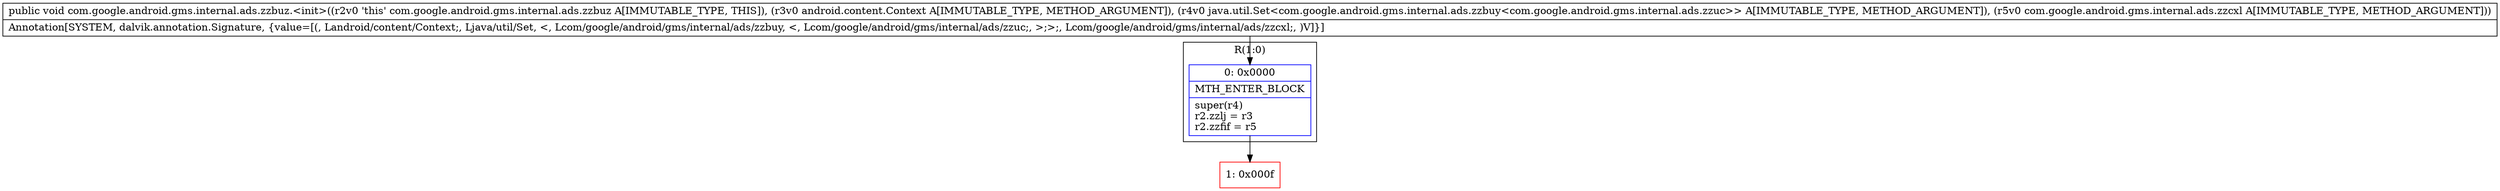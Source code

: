 digraph "CFG forcom.google.android.gms.internal.ads.zzbuz.\<init\>(Landroid\/content\/Context;Ljava\/util\/Set;Lcom\/google\/android\/gms\/internal\/ads\/zzcxl;)V" {
subgraph cluster_Region_839356321 {
label = "R(1:0)";
node [shape=record,color=blue];
Node_0 [shape=record,label="{0\:\ 0x0000|MTH_ENTER_BLOCK\l|super(r4)\lr2.zzlj = r3\lr2.zzfif = r5\l}"];
}
Node_1 [shape=record,color=red,label="{1\:\ 0x000f}"];
MethodNode[shape=record,label="{public void com.google.android.gms.internal.ads.zzbuz.\<init\>((r2v0 'this' com.google.android.gms.internal.ads.zzbuz A[IMMUTABLE_TYPE, THIS]), (r3v0 android.content.Context A[IMMUTABLE_TYPE, METHOD_ARGUMENT]), (r4v0 java.util.Set\<com.google.android.gms.internal.ads.zzbuy\<com.google.android.gms.internal.ads.zzuc\>\> A[IMMUTABLE_TYPE, METHOD_ARGUMENT]), (r5v0 com.google.android.gms.internal.ads.zzcxl A[IMMUTABLE_TYPE, METHOD_ARGUMENT]))  | Annotation[SYSTEM, dalvik.annotation.Signature, \{value=[(, Landroid\/content\/Context;, Ljava\/util\/Set, \<, Lcom\/google\/android\/gms\/internal\/ads\/zzbuy, \<, Lcom\/google\/android\/gms\/internal\/ads\/zzuc;, \>;\>;, Lcom\/google\/android\/gms\/internal\/ads\/zzcxl;, )V]\}]\l}"];
MethodNode -> Node_0;
Node_0 -> Node_1;
}


